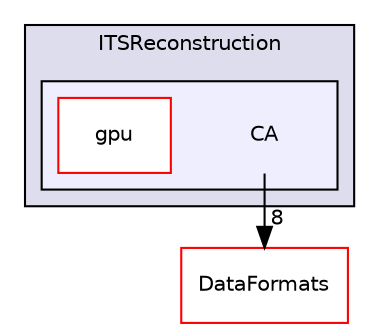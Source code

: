 digraph "/home/travis/build/AliceO2Group/AliceO2/Detectors/ITSMFT/ITS/reconstruction/include/ITSReconstruction/CA" {
  bgcolor=transparent;
  compound=true
  node [ fontsize="10", fontname="Helvetica"];
  edge [ labelfontsize="10", labelfontname="Helvetica"];
  subgraph clusterdir_b15c23a2d1afdaa7d6916e7a87292e69 {
    graph [ bgcolor="#ddddee", pencolor="black", label="ITSReconstruction" fontname="Helvetica", fontsize="10", URL="dir_b15c23a2d1afdaa7d6916e7a87292e69.html"]
  subgraph clusterdir_c7a92f3e18e0ff6ceaaae36b970770e6 {
    graph [ bgcolor="#eeeeff", pencolor="black", label="" URL="dir_c7a92f3e18e0ff6ceaaae36b970770e6.html"];
    dir_c7a92f3e18e0ff6ceaaae36b970770e6 [shape=plaintext label="CA"];
    dir_474c653d4371c60b0441bc5cf4793d66 [shape=box label="gpu" color="red" fillcolor="white" style="filled" URL="dir_474c653d4371c60b0441bc5cf4793d66.html"];
  }
  }
  dir_2171f7ec022c5423887b07c69b2f5b48 [shape=box label="DataFormats" color="red" URL="dir_2171f7ec022c5423887b07c69b2f5b48.html"];
  dir_c7a92f3e18e0ff6ceaaae36b970770e6->dir_2171f7ec022c5423887b07c69b2f5b48 [headlabel="8", labeldistance=1.5 headhref="dir_000034_000056.html"];
}
